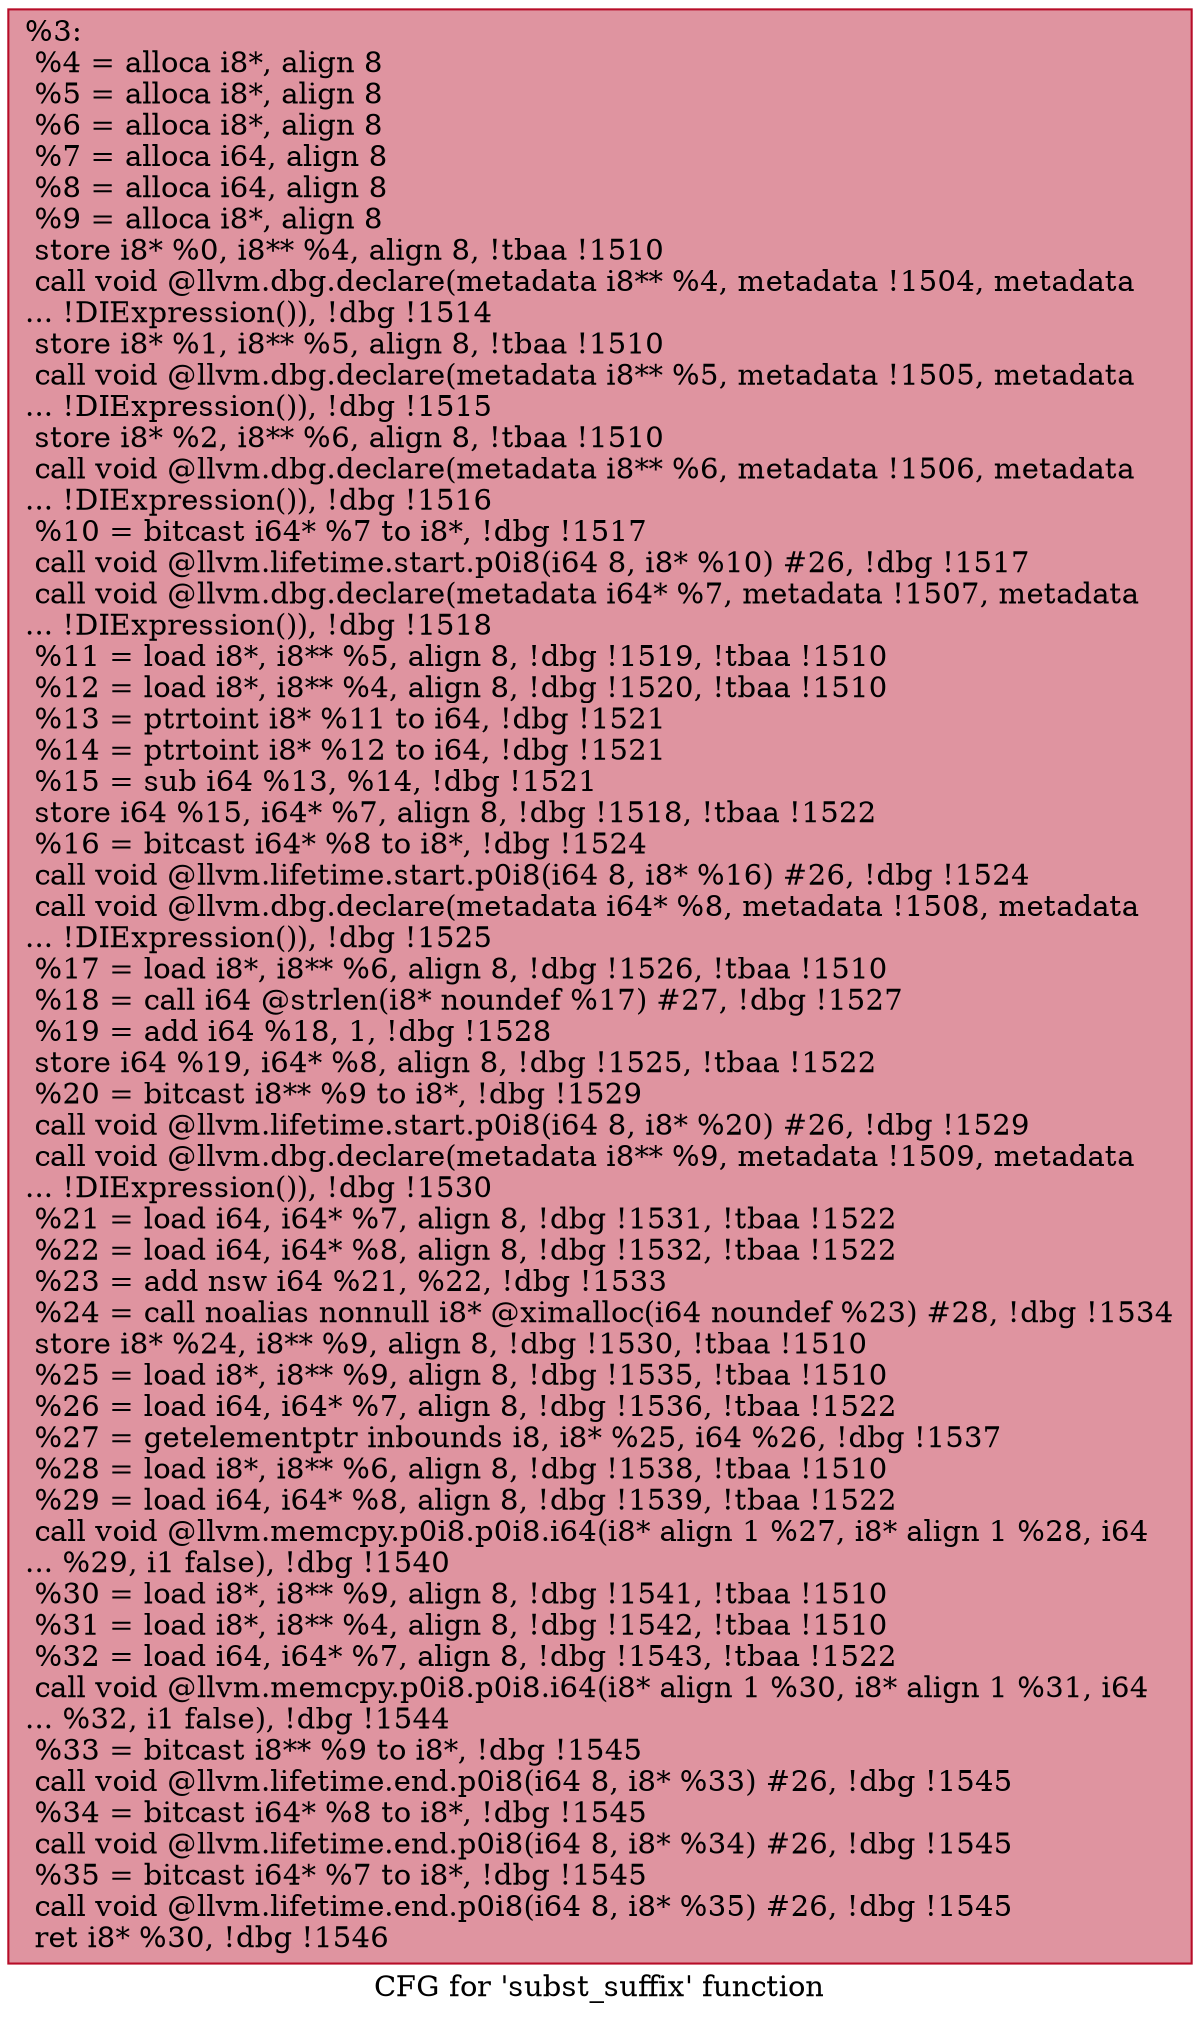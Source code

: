 digraph "CFG for 'subst_suffix' function" {
	label="CFG for 'subst_suffix' function";

	Node0x11e1da0 [shape=record,color="#b70d28ff", style=filled, fillcolor="#b70d2870",label="{%3:\l  %4 = alloca i8*, align 8\l  %5 = alloca i8*, align 8\l  %6 = alloca i8*, align 8\l  %7 = alloca i64, align 8\l  %8 = alloca i64, align 8\l  %9 = alloca i8*, align 8\l  store i8* %0, i8** %4, align 8, !tbaa !1510\l  call void @llvm.dbg.declare(metadata i8** %4, metadata !1504, metadata\l... !DIExpression()), !dbg !1514\l  store i8* %1, i8** %5, align 8, !tbaa !1510\l  call void @llvm.dbg.declare(metadata i8** %5, metadata !1505, metadata\l... !DIExpression()), !dbg !1515\l  store i8* %2, i8** %6, align 8, !tbaa !1510\l  call void @llvm.dbg.declare(metadata i8** %6, metadata !1506, metadata\l... !DIExpression()), !dbg !1516\l  %10 = bitcast i64* %7 to i8*, !dbg !1517\l  call void @llvm.lifetime.start.p0i8(i64 8, i8* %10) #26, !dbg !1517\l  call void @llvm.dbg.declare(metadata i64* %7, metadata !1507, metadata\l... !DIExpression()), !dbg !1518\l  %11 = load i8*, i8** %5, align 8, !dbg !1519, !tbaa !1510\l  %12 = load i8*, i8** %4, align 8, !dbg !1520, !tbaa !1510\l  %13 = ptrtoint i8* %11 to i64, !dbg !1521\l  %14 = ptrtoint i8* %12 to i64, !dbg !1521\l  %15 = sub i64 %13, %14, !dbg !1521\l  store i64 %15, i64* %7, align 8, !dbg !1518, !tbaa !1522\l  %16 = bitcast i64* %8 to i8*, !dbg !1524\l  call void @llvm.lifetime.start.p0i8(i64 8, i8* %16) #26, !dbg !1524\l  call void @llvm.dbg.declare(metadata i64* %8, metadata !1508, metadata\l... !DIExpression()), !dbg !1525\l  %17 = load i8*, i8** %6, align 8, !dbg !1526, !tbaa !1510\l  %18 = call i64 @strlen(i8* noundef %17) #27, !dbg !1527\l  %19 = add i64 %18, 1, !dbg !1528\l  store i64 %19, i64* %8, align 8, !dbg !1525, !tbaa !1522\l  %20 = bitcast i8** %9 to i8*, !dbg !1529\l  call void @llvm.lifetime.start.p0i8(i64 8, i8* %20) #26, !dbg !1529\l  call void @llvm.dbg.declare(metadata i8** %9, metadata !1509, metadata\l... !DIExpression()), !dbg !1530\l  %21 = load i64, i64* %7, align 8, !dbg !1531, !tbaa !1522\l  %22 = load i64, i64* %8, align 8, !dbg !1532, !tbaa !1522\l  %23 = add nsw i64 %21, %22, !dbg !1533\l  %24 = call noalias nonnull i8* @ximalloc(i64 noundef %23) #28, !dbg !1534\l  store i8* %24, i8** %9, align 8, !dbg !1530, !tbaa !1510\l  %25 = load i8*, i8** %9, align 8, !dbg !1535, !tbaa !1510\l  %26 = load i64, i64* %7, align 8, !dbg !1536, !tbaa !1522\l  %27 = getelementptr inbounds i8, i8* %25, i64 %26, !dbg !1537\l  %28 = load i8*, i8** %6, align 8, !dbg !1538, !tbaa !1510\l  %29 = load i64, i64* %8, align 8, !dbg !1539, !tbaa !1522\l  call void @llvm.memcpy.p0i8.p0i8.i64(i8* align 1 %27, i8* align 1 %28, i64\l... %29, i1 false), !dbg !1540\l  %30 = load i8*, i8** %9, align 8, !dbg !1541, !tbaa !1510\l  %31 = load i8*, i8** %4, align 8, !dbg !1542, !tbaa !1510\l  %32 = load i64, i64* %7, align 8, !dbg !1543, !tbaa !1522\l  call void @llvm.memcpy.p0i8.p0i8.i64(i8* align 1 %30, i8* align 1 %31, i64\l... %32, i1 false), !dbg !1544\l  %33 = bitcast i8** %9 to i8*, !dbg !1545\l  call void @llvm.lifetime.end.p0i8(i64 8, i8* %33) #26, !dbg !1545\l  %34 = bitcast i64* %8 to i8*, !dbg !1545\l  call void @llvm.lifetime.end.p0i8(i64 8, i8* %34) #26, !dbg !1545\l  %35 = bitcast i64* %7 to i8*, !dbg !1545\l  call void @llvm.lifetime.end.p0i8(i64 8, i8* %35) #26, !dbg !1545\l  ret i8* %30, !dbg !1546\l}"];
}

